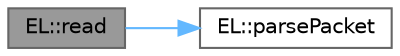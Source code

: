 digraph "EL::read"
{
 // LATEX_PDF_SIZE
  bgcolor="transparent";
  edge [fontname=Helvetica,fontsize=10,labelfontname=Helvetica,labelfontsize=10];
  node [fontname=Helvetica,fontsize=10,shape=box,height=0.2,width=0.4];
  rankdir="LR";
  Node1 [label="EL::read",height=0.2,width=0.4,color="gray40", fillcolor="grey60", style="filled", fontcolor="black",tooltip="受信データを受け取る"];
  Node1 -> Node2 [color="steelblue1",style="solid"];
  Node2 [label="EL::parsePacket",height=0.2,width=0.4,color="grey40", fillcolor="white", style="filled",URL="$class_e_l.html#a4706069c6c704f074a811b49d9bfd337",tooltip="受信データを読む"];
}
